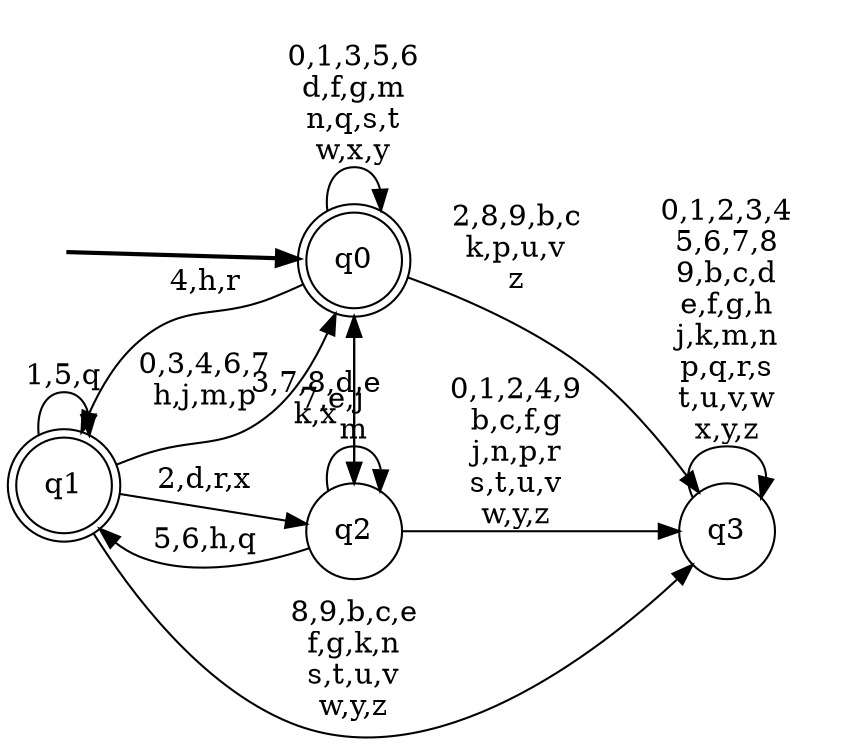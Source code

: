 digraph BlueStar {
__start0 [style = invis, shape = none, label = "", width = 0, height = 0];

rankdir=LR;
size="8,5";

s0 [style="rounded,filled", color="black", fillcolor="white" shape="doublecircle", label="q0"];
s1 [style="rounded,filled", color="black", fillcolor="white" shape="doublecircle", label="q1"];
s2 [style="filled", color="black", fillcolor="white" shape="circle", label="q2"];
s3 [style="filled", color="black", fillcolor="white" shape="circle", label="q3"];
subgraph cluster_main { 
	graph [pad=".75", ranksep="0.15", nodesep="0.15"];
	 style=invis; 
	__start0 -> s0 [penwidth=2];
}
s0 -> s0 [label="0,1,3,5,6\nd,f,g,m\nn,q,s,t\nw,x,y"];
s0 -> s1 [label="4,h,r"];
s0 -> s2 [label="7,e,j"];
s0 -> s3 [label="2,8,9,b,c\nk,p,u,v\nz"];
s1 -> s0 [label="0,3,4,6,7\nh,j,m,p"];
s1 -> s1 [label="1,5,q"];
s1 -> s2 [label="2,d,r,x"];
s1 -> s3 [label="8,9,b,c,e\nf,g,k,n\ns,t,u,v\nw,y,z"];
s2 -> s0 [label="3,7,8,d,e\nk,x"];
s2 -> s1 [label="5,6,h,q"];
s2 -> s2 [label="m"];
s2 -> s3 [label="0,1,2,4,9\nb,c,f,g\nj,n,p,r\ns,t,u,v\nw,y,z"];
s3 -> s3 [label="0,1,2,3,4\n5,6,7,8\n9,b,c,d\ne,f,g,h\nj,k,m,n\np,q,r,s\nt,u,v,w\nx,y,z"];

}